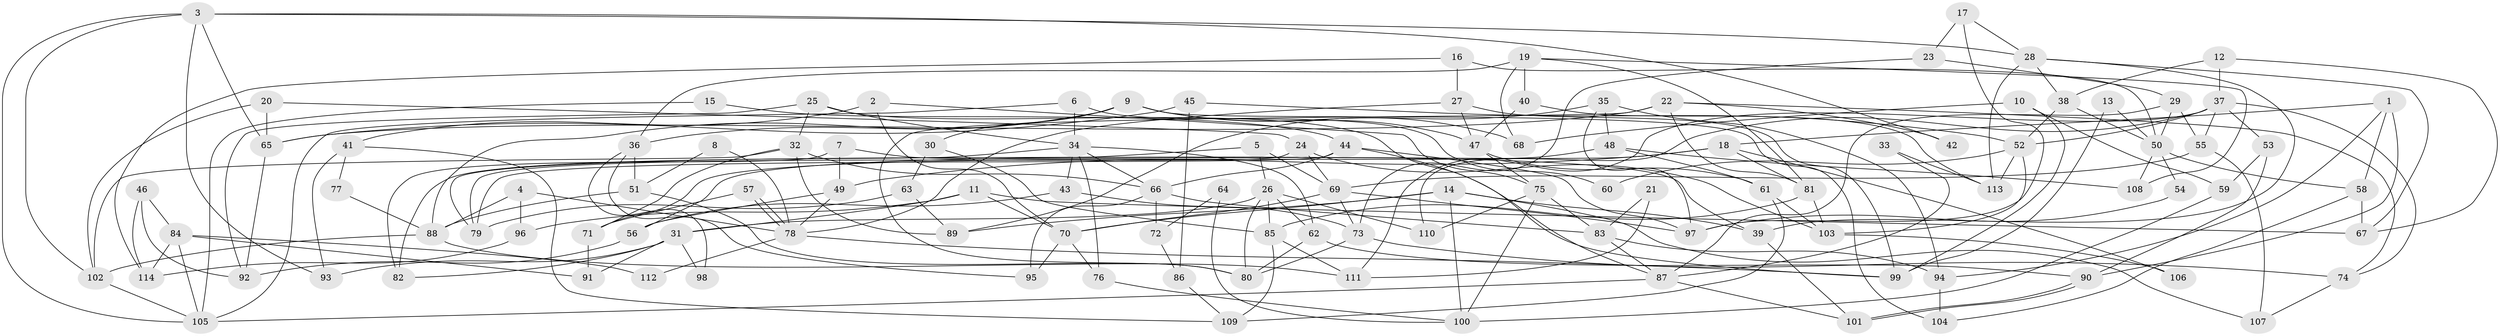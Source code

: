 // Generated by graph-tools (version 1.1) at 2025/50/03/09/25 04:50:35]
// undirected, 114 vertices, 228 edges
graph export_dot {
graph [start="1"]
  node [color=gray90,style=filled];
  1;
  2;
  3;
  4;
  5;
  6;
  7;
  8;
  9;
  10;
  11;
  12;
  13;
  14;
  15;
  16;
  17;
  18;
  19;
  20;
  21;
  22;
  23;
  24;
  25;
  26;
  27;
  28;
  29;
  30;
  31;
  32;
  33;
  34;
  35;
  36;
  37;
  38;
  39;
  40;
  41;
  42;
  43;
  44;
  45;
  46;
  47;
  48;
  49;
  50;
  51;
  52;
  53;
  54;
  55;
  56;
  57;
  58;
  59;
  60;
  61;
  62;
  63;
  64;
  65;
  66;
  67;
  68;
  69;
  70;
  71;
  72;
  73;
  74;
  75;
  76;
  77;
  78;
  79;
  80;
  81;
  82;
  83;
  84;
  85;
  86;
  87;
  88;
  89;
  90;
  91;
  92;
  93;
  94;
  95;
  96;
  97;
  98;
  99;
  100;
  101;
  102;
  103;
  104;
  105;
  106;
  107;
  108;
  109;
  110;
  111;
  112;
  113;
  114;
  1 -- 18;
  1 -- 58;
  1 -- 90;
  1 -- 94;
  2 -- 41;
  2 -- 70;
  2 -- 75;
  3 -- 102;
  3 -- 28;
  3 -- 42;
  3 -- 65;
  3 -- 93;
  3 -- 105;
  4 -- 88;
  4 -- 78;
  4 -- 96;
  5 -- 79;
  5 -- 26;
  5 -- 69;
  6 -- 34;
  6 -- 105;
  6 -- 60;
  7 -- 49;
  7 -- 39;
  7 -- 82;
  8 -- 51;
  8 -- 78;
  9 -- 88;
  9 -- 30;
  9 -- 36;
  9 -- 47;
  9 -- 68;
  9 -- 104;
  10 -- 99;
  10 -- 59;
  10 -- 68;
  11 -- 70;
  11 -- 67;
  11 -- 31;
  11 -- 96;
  12 -- 37;
  12 -- 38;
  12 -- 67;
  13 -- 99;
  13 -- 50;
  14 -- 107;
  14 -- 39;
  14 -- 70;
  14 -- 89;
  14 -- 100;
  15 -- 44;
  15 -- 105;
  16 -- 114;
  16 -- 27;
  16 -- 50;
  17 -- 23;
  17 -- 28;
  17 -- 97;
  18 -- 49;
  18 -- 81;
  18 -- 56;
  18 -- 106;
  19 -- 108;
  19 -- 68;
  19 -- 36;
  19 -- 40;
  19 -- 81;
  20 -- 24;
  20 -- 102;
  20 -- 65;
  21 -- 83;
  21 -- 111;
  22 -- 65;
  22 -- 80;
  22 -- 42;
  22 -- 74;
  22 -- 81;
  23 -- 73;
  23 -- 29;
  24 -- 103;
  24 -- 69;
  24 -- 79;
  25 -- 92;
  25 -- 34;
  25 -- 32;
  25 -- 87;
  26 -- 31;
  26 -- 62;
  26 -- 80;
  26 -- 85;
  26 -- 110;
  27 -- 78;
  27 -- 47;
  27 -- 99;
  28 -- 113;
  28 -- 38;
  28 -- 39;
  28 -- 67;
  29 -- 87;
  29 -- 50;
  29 -- 55;
  30 -- 63;
  30 -- 85;
  31 -- 82;
  31 -- 91;
  31 -- 93;
  31 -- 98;
  32 -- 89;
  32 -- 66;
  32 -- 71;
  32 -- 102;
  33 -- 113;
  33 -- 87;
  34 -- 66;
  34 -- 76;
  34 -- 43;
  34 -- 62;
  34 -- 82;
  35 -- 94;
  35 -- 97;
  35 -- 48;
  35 -- 89;
  36 -- 51;
  36 -- 95;
  36 -- 98;
  37 -- 74;
  37 -- 110;
  37 -- 52;
  37 -- 53;
  37 -- 55;
  37 -- 111;
  38 -- 50;
  38 -- 52;
  39 -- 101;
  40 -- 47;
  40 -- 113;
  41 -- 109;
  41 -- 93;
  41 -- 77;
  43 -- 73;
  43 -- 56;
  44 -- 66;
  44 -- 97;
  44 -- 79;
  44 -- 99;
  45 -- 65;
  45 -- 52;
  45 -- 86;
  46 -- 84;
  46 -- 92;
  46 -- 114;
  47 -- 75;
  47 -- 61;
  48 -- 71;
  48 -- 61;
  48 -- 108;
  49 -- 56;
  49 -- 78;
  50 -- 58;
  50 -- 54;
  50 -- 108;
  51 -- 80;
  51 -- 88;
  52 -- 103;
  52 -- 60;
  52 -- 113;
  53 -- 90;
  53 -- 59;
  54 -- 97;
  55 -- 69;
  55 -- 107;
  56 -- 92;
  57 -- 78;
  57 -- 78;
  57 -- 71;
  58 -- 104;
  58 -- 67;
  59 -- 100;
  61 -- 103;
  61 -- 109;
  62 -- 90;
  62 -- 80;
  63 -- 89;
  63 -- 79;
  64 -- 72;
  64 -- 100;
  65 -- 92;
  66 -- 95;
  66 -- 72;
  66 -- 83;
  69 -- 70;
  69 -- 73;
  69 -- 97;
  70 -- 76;
  70 -- 95;
  71 -- 91;
  72 -- 86;
  73 -- 80;
  73 -- 74;
  74 -- 107;
  75 -- 83;
  75 -- 100;
  75 -- 110;
  76 -- 100;
  77 -- 88;
  78 -- 99;
  78 -- 112;
  81 -- 85;
  81 -- 103;
  83 -- 87;
  83 -- 94;
  84 -- 105;
  84 -- 114;
  84 -- 91;
  84 -- 112;
  85 -- 109;
  85 -- 111;
  86 -- 109;
  87 -- 105;
  87 -- 101;
  88 -- 111;
  88 -- 102;
  90 -- 101;
  90 -- 101;
  94 -- 104;
  96 -- 114;
  102 -- 105;
  103 -- 106;
}
